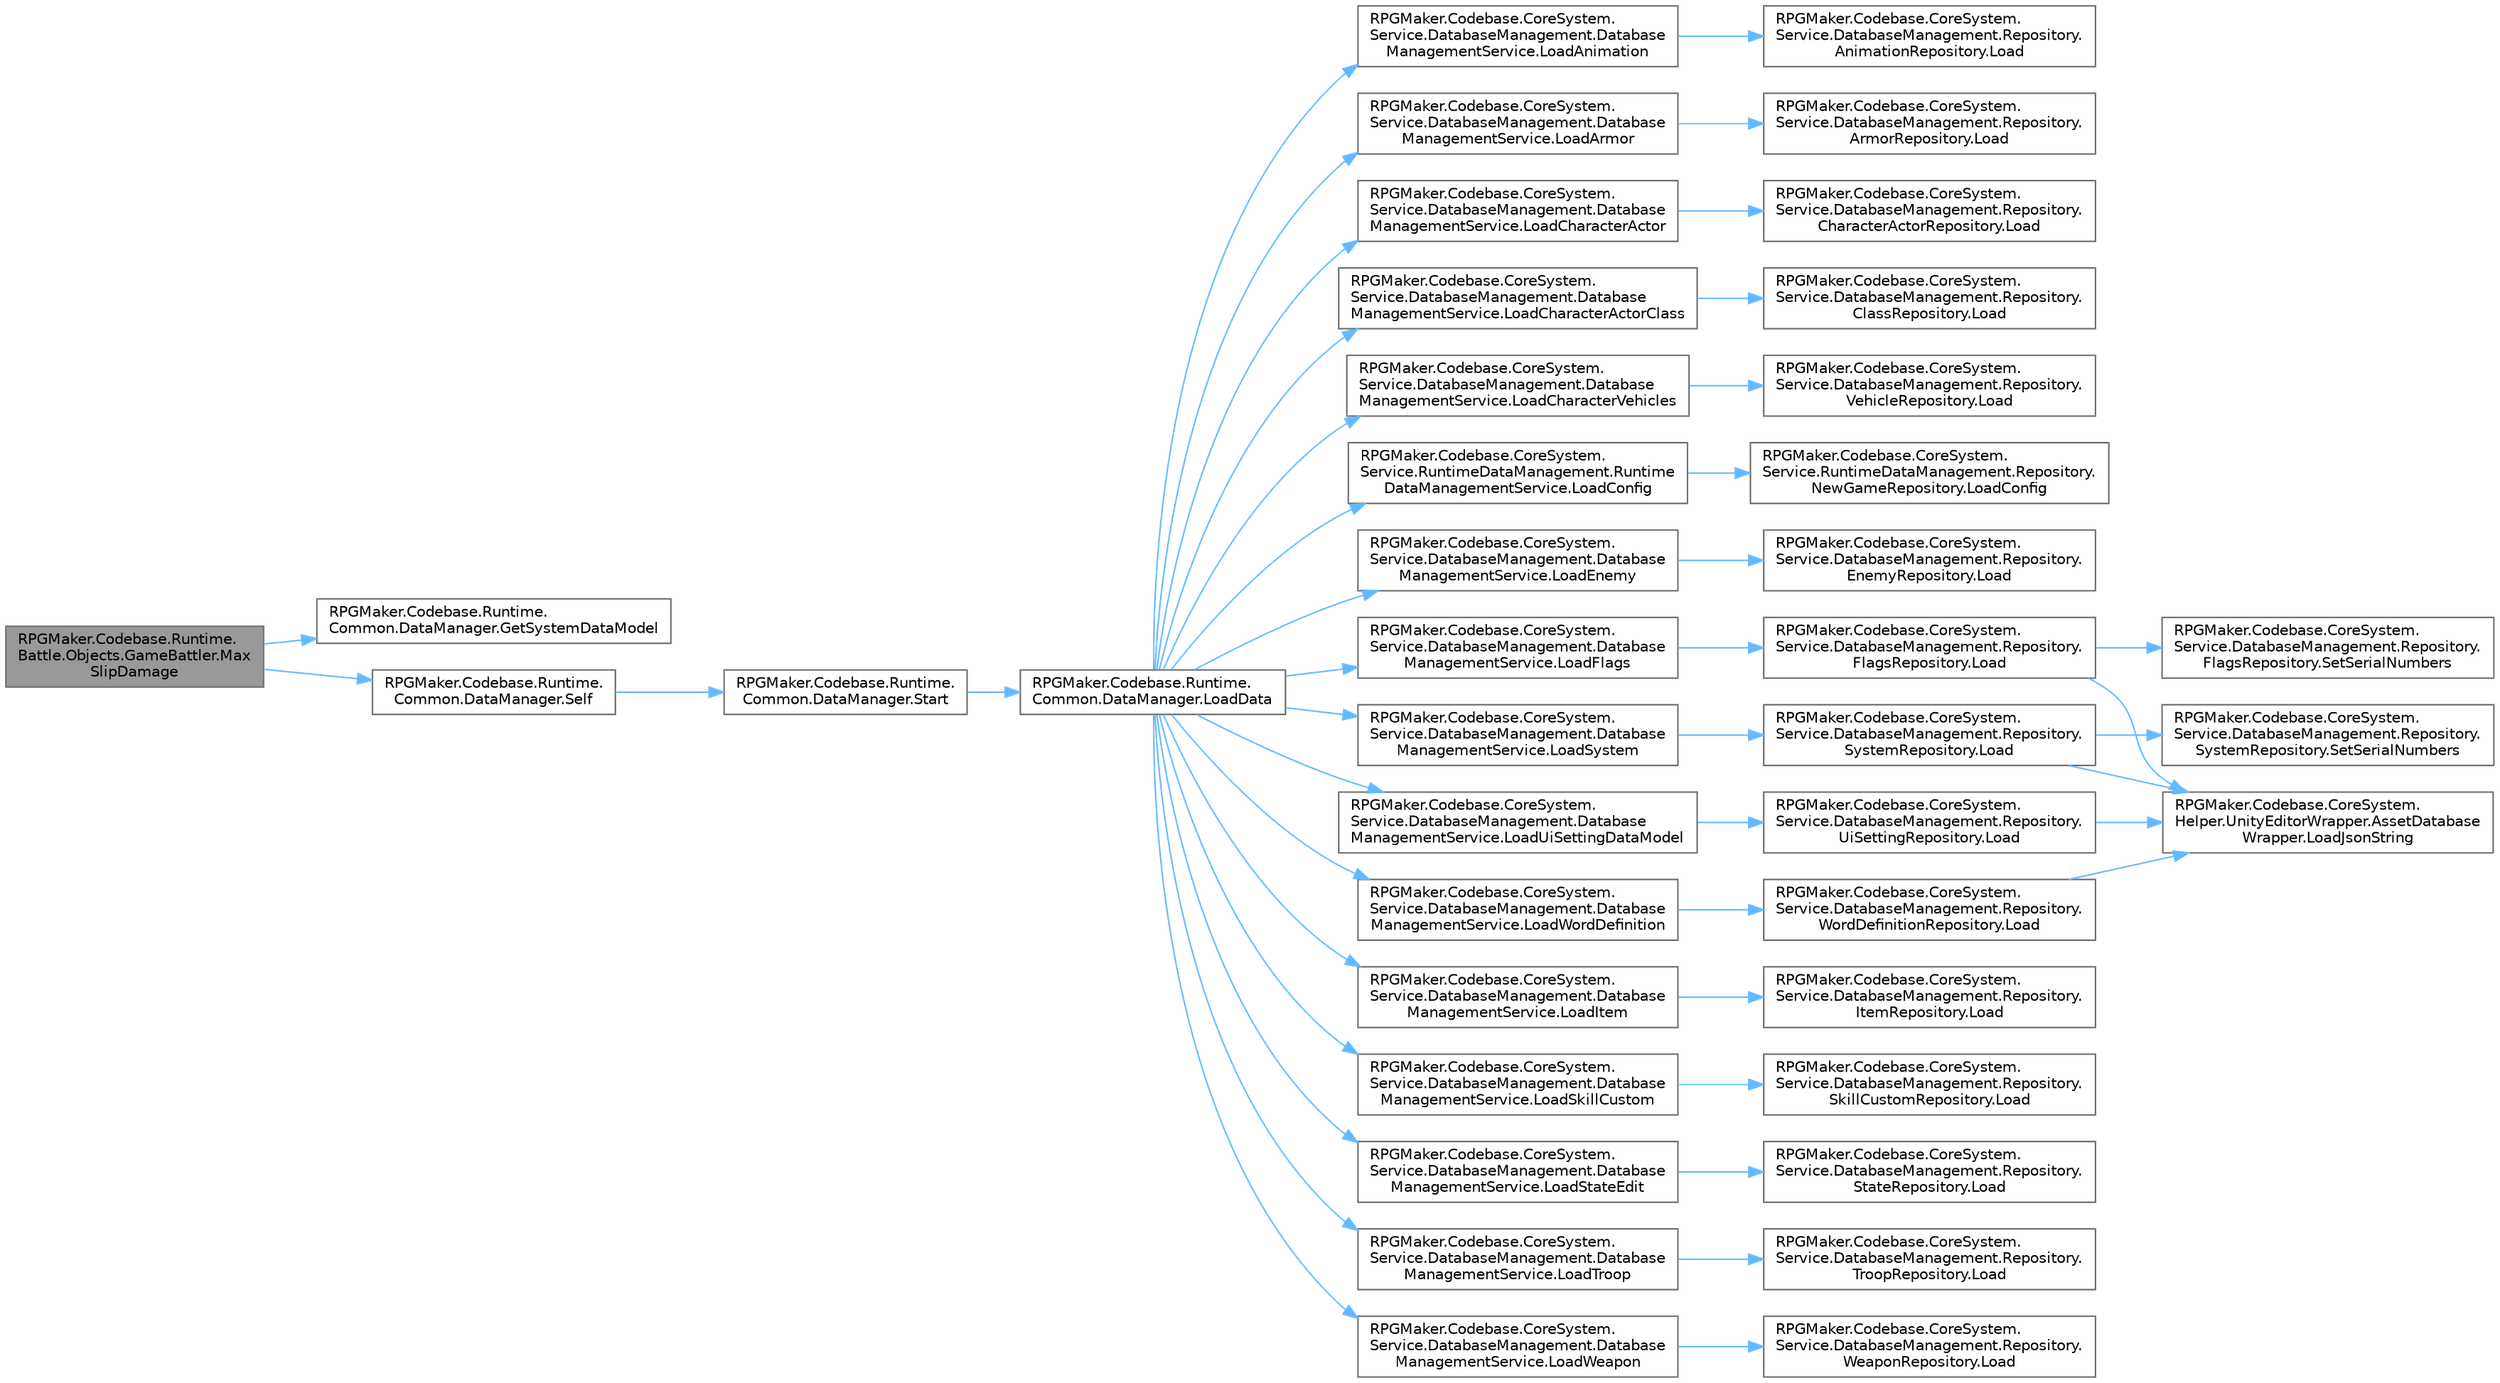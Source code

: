 digraph "RPGMaker.Codebase.Runtime.Battle.Objects.GameBattler.MaxSlipDamage"
{
 // LATEX_PDF_SIZE
  bgcolor="transparent";
  edge [fontname=Helvetica,fontsize=10,labelfontname=Helvetica,labelfontsize=10];
  node [fontname=Helvetica,fontsize=10,shape=box,height=0.2,width=0.4];
  rankdir="LR";
  Node1 [id="Node000001",label="RPGMaker.Codebase.Runtime.\lBattle.Objects.GameBattler.Max\lSlipDamage",height=0.2,width=0.4,color="gray40", fillcolor="grey60", style="filled", fontcolor="black",tooltip="速度(行動順を決定する)を設定"];
  Node1 -> Node2 [id="edge1_Node000001_Node000002",color="steelblue1",style="solid",tooltip=" "];
  Node2 [id="Node000002",label="RPGMaker.Codebase.Runtime.\lCommon.DataManager.GetSystemDataModel",height=0.2,width=0.4,color="grey40", fillcolor="white", style="filled",URL="$d5/d08/class_r_p_g_maker_1_1_codebase_1_1_runtime_1_1_common_1_1_data_manager.html#acdc0251471c3db50b36db22a1f9b9d83",tooltip=" "];
  Node1 -> Node3 [id="edge2_Node000001_Node000003",color="steelblue1",style="solid",tooltip=" "];
  Node3 [id="Node000003",label="RPGMaker.Codebase.Runtime.\lCommon.DataManager.Self",height=0.2,width=0.4,color="grey40", fillcolor="white", style="filled",URL="$d5/d08/class_r_p_g_maker_1_1_codebase_1_1_runtime_1_1_common_1_1_data_manager.html#a8f0a40fd71fe0a873d1905e106299934",tooltip=" "];
  Node3 -> Node4 [id="edge3_Node000003_Node000004",color="steelblue1",style="solid",tooltip=" "];
  Node4 [id="Node000004",label="RPGMaker.Codebase.Runtime.\lCommon.DataManager.Start",height=0.2,width=0.4,color="grey40", fillcolor="white", style="filled",URL="$d5/d08/class_r_p_g_maker_1_1_codebase_1_1_runtime_1_1_common_1_1_data_manager.html#ace8f5b29b336a071e6383ecdbe0f85c5",tooltip=" "];
  Node4 -> Node5 [id="edge4_Node000004_Node000005",color="steelblue1",style="solid",tooltip=" "];
  Node5 [id="Node000005",label="RPGMaker.Codebase.Runtime.\lCommon.DataManager.LoadData",height=0.2,width=0.4,color="grey40", fillcolor="white", style="filled",URL="$d5/d08/class_r_p_g_maker_1_1_codebase_1_1_runtime_1_1_common_1_1_data_manager.html#a42e1175b0a1dc3a225503e007043dc86",tooltip=" "];
  Node5 -> Node6 [id="edge5_Node000005_Node000006",color="steelblue1",style="solid",tooltip=" "];
  Node6 [id="Node000006",label="RPGMaker.Codebase.CoreSystem.\lService.DatabaseManagement.Database\lManagementService.LoadAnimation",height=0.2,width=0.4,color="grey40", fillcolor="white", style="filled",URL="$db/db0/class_r_p_g_maker_1_1_codebase_1_1_core_system_1_1_service_1_1_database_management_1_1_database_management_service.html#a24090092bb5f0e3f1a7f6d136a10cd22",tooltip=" "];
  Node6 -> Node7 [id="edge6_Node000006_Node000007",color="steelblue1",style="solid",tooltip=" "];
  Node7 [id="Node000007",label="RPGMaker.Codebase.CoreSystem.\lService.DatabaseManagement.Repository.\lAnimationRepository.Load",height=0.2,width=0.4,color="grey40", fillcolor="white", style="filled",URL="$d5/deb/class_r_p_g_maker_1_1_codebase_1_1_core_system_1_1_service_1_1_database_management_1_1_repository_1_1_animation_repository.html#a57c3d4731e6bfd18e15070a940e881f4",tooltip="読込"];
  Node5 -> Node8 [id="edge7_Node000005_Node000008",color="steelblue1",style="solid",tooltip=" "];
  Node8 [id="Node000008",label="RPGMaker.Codebase.CoreSystem.\lService.DatabaseManagement.Database\lManagementService.LoadArmor",height=0.2,width=0.4,color="grey40", fillcolor="white", style="filled",URL="$db/db0/class_r_p_g_maker_1_1_codebase_1_1_core_system_1_1_service_1_1_database_management_1_1_database_management_service.html#aa2e210bbbaf85d6ed1f74aa1170b786a",tooltip=" "];
  Node8 -> Node9 [id="edge8_Node000008_Node000009",color="steelblue1",style="solid",tooltip=" "];
  Node9 [id="Node000009",label="RPGMaker.Codebase.CoreSystem.\lService.DatabaseManagement.Repository.\lArmorRepository.Load",height=0.2,width=0.4,color="grey40", fillcolor="white", style="filled",URL="$d5/d5e/class_r_p_g_maker_1_1_codebase_1_1_core_system_1_1_service_1_1_database_management_1_1_repository_1_1_armor_repository.html#abae8269b1a2721fce734183fcc5f5205",tooltip=" "];
  Node5 -> Node10 [id="edge9_Node000005_Node000010",color="steelblue1",style="solid",tooltip=" "];
  Node10 [id="Node000010",label="RPGMaker.Codebase.CoreSystem.\lService.DatabaseManagement.Database\lManagementService.LoadCharacterActor",height=0.2,width=0.4,color="grey40", fillcolor="white", style="filled",URL="$db/db0/class_r_p_g_maker_1_1_codebase_1_1_core_system_1_1_service_1_1_database_management_1_1_database_management_service.html#afa56ff9a916ba5265719f6be7f2330e2",tooltip=" "];
  Node10 -> Node11 [id="edge10_Node000010_Node000011",color="steelblue1",style="solid",tooltip=" "];
  Node11 [id="Node000011",label="RPGMaker.Codebase.CoreSystem.\lService.DatabaseManagement.Repository.\lCharacterActorRepository.Load",height=0.2,width=0.4,color="grey40", fillcolor="white", style="filled",URL="$dc/d27/class_r_p_g_maker_1_1_codebase_1_1_core_system_1_1_service_1_1_database_management_1_1_repositor67544213d6af3013901ca89c3e4d5d21.html#a922f2ea3a0cd4543a7df7c51ed065242",tooltip=" "];
  Node5 -> Node12 [id="edge11_Node000005_Node000012",color="steelblue1",style="solid",tooltip=" "];
  Node12 [id="Node000012",label="RPGMaker.Codebase.CoreSystem.\lService.DatabaseManagement.Database\lManagementService.LoadCharacterActorClass",height=0.2,width=0.4,color="grey40", fillcolor="white", style="filled",URL="$db/db0/class_r_p_g_maker_1_1_codebase_1_1_core_system_1_1_service_1_1_database_management_1_1_database_management_service.html#a83d7b02d93737cf99a9e1b670f8fe4ea",tooltip=" "];
  Node12 -> Node13 [id="edge12_Node000012_Node000013",color="steelblue1",style="solid",tooltip=" "];
  Node13 [id="Node000013",label="RPGMaker.Codebase.CoreSystem.\lService.DatabaseManagement.Repository.\lClassRepository.Load",height=0.2,width=0.4,color="grey40", fillcolor="white", style="filled",URL="$d5/df3/class_r_p_g_maker_1_1_codebase_1_1_core_system_1_1_service_1_1_database_management_1_1_repository_1_1_class_repository.html#a68866c3982e5015e3aa1d0ff8b0e5767",tooltip=" "];
  Node5 -> Node14 [id="edge13_Node000005_Node000014",color="steelblue1",style="solid",tooltip=" "];
  Node14 [id="Node000014",label="RPGMaker.Codebase.CoreSystem.\lService.DatabaseManagement.Database\lManagementService.LoadCharacterVehicles",height=0.2,width=0.4,color="grey40", fillcolor="white", style="filled",URL="$db/db0/class_r_p_g_maker_1_1_codebase_1_1_core_system_1_1_service_1_1_database_management_1_1_database_management_service.html#a0b003a876f01ec9a754241a3df3836fc",tooltip=" "];
  Node14 -> Node15 [id="edge14_Node000014_Node000015",color="steelblue1",style="solid",tooltip=" "];
  Node15 [id="Node000015",label="RPGMaker.Codebase.CoreSystem.\lService.DatabaseManagement.Repository.\lVehicleRepository.Load",height=0.2,width=0.4,color="grey40", fillcolor="white", style="filled",URL="$dc/dcd/class_r_p_g_maker_1_1_codebase_1_1_core_system_1_1_service_1_1_database_management_1_1_repository_1_1_vehicle_repository.html#a15d84b4ebddf2ff353260ef2473589e6",tooltip=" "];
  Node5 -> Node16 [id="edge15_Node000005_Node000016",color="steelblue1",style="solid",tooltip=" "];
  Node16 [id="Node000016",label="RPGMaker.Codebase.CoreSystem.\lService.RuntimeDataManagement.Runtime\lDataManagementService.LoadConfig",height=0.2,width=0.4,color="grey40", fillcolor="white", style="filled",URL="$db/d7b/class_r_p_g_maker_1_1_codebase_1_1_core_system_1_1_service_1_1_runtime_data_management_1_1_runtime_data_management_service.html#a5d406eddf4f7129bc0a84639c9bffcbd",tooltip=" "];
  Node16 -> Node17 [id="edge16_Node000016_Node000017",color="steelblue1",style="solid",tooltip=" "];
  Node17 [id="Node000017",label="RPGMaker.Codebase.CoreSystem.\lService.RuntimeDataManagement.Repository.\lNewGameRepository.LoadConfig",height=0.2,width=0.4,color="grey40", fillcolor="white", style="filled",URL="$d5/d7b/class_r_p_g_maker_1_1_codebase_1_1_core_system_1_1_service_1_1_runtime_data_management_1_1_repository_1_1_new_game_repository.html#a49734fde3bf86a845b6d4757ac5a250c",tooltip="configの読み込み"];
  Node5 -> Node18 [id="edge17_Node000005_Node000018",color="steelblue1",style="solid",tooltip=" "];
  Node18 [id="Node000018",label="RPGMaker.Codebase.CoreSystem.\lService.DatabaseManagement.Database\lManagementService.LoadEnemy",height=0.2,width=0.4,color="grey40", fillcolor="white", style="filled",URL="$db/db0/class_r_p_g_maker_1_1_codebase_1_1_core_system_1_1_service_1_1_database_management_1_1_database_management_service.html#a56946e6c58a5ec0f4641533476d5982c",tooltip=" "];
  Node18 -> Node19 [id="edge18_Node000018_Node000019",color="steelblue1",style="solid",tooltip=" "];
  Node19 [id="Node000019",label="RPGMaker.Codebase.CoreSystem.\lService.DatabaseManagement.Repository.\lEnemyRepository.Load",height=0.2,width=0.4,color="grey40", fillcolor="white", style="filled",URL="$d4/d59/class_r_p_g_maker_1_1_codebase_1_1_core_system_1_1_service_1_1_database_management_1_1_repository_1_1_enemy_repository.html#a4c469baf54782a4c3411f345784e7f5c",tooltip=" "];
  Node5 -> Node20 [id="edge19_Node000005_Node000020",color="steelblue1",style="solid",tooltip=" "];
  Node20 [id="Node000020",label="RPGMaker.Codebase.CoreSystem.\lService.DatabaseManagement.Database\lManagementService.LoadFlags",height=0.2,width=0.4,color="grey40", fillcolor="white", style="filled",URL="$db/db0/class_r_p_g_maker_1_1_codebase_1_1_core_system_1_1_service_1_1_database_management_1_1_database_management_service.html#a5eb2954667a7f994c25194d12c5a2602",tooltip=" "];
  Node20 -> Node21 [id="edge20_Node000020_Node000021",color="steelblue1",style="solid",tooltip=" "];
  Node21 [id="Node000021",label="RPGMaker.Codebase.CoreSystem.\lService.DatabaseManagement.Repository.\lFlagsRepository.Load",height=0.2,width=0.4,color="grey40", fillcolor="white", style="filled",URL="$dd/db4/class_r_p_g_maker_1_1_codebase_1_1_core_system_1_1_service_1_1_database_management_1_1_repository_1_1_flags_repository.html#a0410340db193ba2dd6d34cbbc9de1925",tooltip=" "];
  Node21 -> Node22 [id="edge21_Node000021_Node000022",color="steelblue1",style="solid",tooltip=" "];
  Node22 [id="Node000022",label="RPGMaker.Codebase.CoreSystem.\lHelper.UnityEditorWrapper.AssetDatabase\lWrapper.LoadJsonString",height=0.2,width=0.4,color="grey40", fillcolor="white", style="filled",URL="$d9/d20/class_r_p_g_maker_1_1_codebase_1_1_core_system_1_1_helper_1_1_unity_editor_wrapper_1_1_asset_database_wrapper.html#ab1557b81ee60a7dc4f85349106fe4244",tooltip=" "];
  Node21 -> Node23 [id="edge22_Node000021_Node000023",color="steelblue1",style="solid",tooltip=" "];
  Node23 [id="Node000023",label="RPGMaker.Codebase.CoreSystem.\lService.DatabaseManagement.Repository.\lFlagsRepository.SetSerialNumbers",height=0.2,width=0.4,color="grey40", fillcolor="white", style="filled",URL="$dd/db4/class_r_p_g_maker_1_1_codebase_1_1_core_system_1_1_service_1_1_database_management_1_1_repository_1_1_flags_repository.html#a10a266f539262611885aa217176790b3",tooltip=" "];
  Node5 -> Node24 [id="edge23_Node000005_Node000024",color="steelblue1",style="solid",tooltip=" "];
  Node24 [id="Node000024",label="RPGMaker.Codebase.CoreSystem.\lService.DatabaseManagement.Database\lManagementService.LoadItem",height=0.2,width=0.4,color="grey40", fillcolor="white", style="filled",URL="$db/db0/class_r_p_g_maker_1_1_codebase_1_1_core_system_1_1_service_1_1_database_management_1_1_database_management_service.html#a0447e9903c05f13e630c3523647e80a4",tooltip=" "];
  Node24 -> Node25 [id="edge24_Node000024_Node000025",color="steelblue1",style="solid",tooltip=" "];
  Node25 [id="Node000025",label="RPGMaker.Codebase.CoreSystem.\lService.DatabaseManagement.Repository.\lItemRepository.Load",height=0.2,width=0.4,color="grey40", fillcolor="white", style="filled",URL="$dd/d1d/class_r_p_g_maker_1_1_codebase_1_1_core_system_1_1_service_1_1_database_management_1_1_repository_1_1_item_repository.html#a46360e92f219e5394a8c6e09b8424ac4",tooltip=" "];
  Node5 -> Node26 [id="edge25_Node000005_Node000026",color="steelblue1",style="solid",tooltip=" "];
  Node26 [id="Node000026",label="RPGMaker.Codebase.CoreSystem.\lService.DatabaseManagement.Database\lManagementService.LoadSkillCustom",height=0.2,width=0.4,color="grey40", fillcolor="white", style="filled",URL="$db/db0/class_r_p_g_maker_1_1_codebase_1_1_core_system_1_1_service_1_1_database_management_1_1_database_management_service.html#a10afc5f75507a17db5197e23a2cdd4cc",tooltip=" "];
  Node26 -> Node27 [id="edge26_Node000026_Node000027",color="steelblue1",style="solid",tooltip=" "];
  Node27 [id="Node000027",label="RPGMaker.Codebase.CoreSystem.\lService.DatabaseManagement.Repository.\lSkillCustomRepository.Load",height=0.2,width=0.4,color="grey40", fillcolor="white", style="filled",URL="$df/d9d/class_r_p_g_maker_1_1_codebase_1_1_core_system_1_1_service_1_1_database_management_1_1_repository_1_1_skill_custom_repository.html#ae8576dea83a59030d096cb450316877a",tooltip=" "];
  Node5 -> Node28 [id="edge27_Node000005_Node000028",color="steelblue1",style="solid",tooltip=" "];
  Node28 [id="Node000028",label="RPGMaker.Codebase.CoreSystem.\lService.DatabaseManagement.Database\lManagementService.LoadStateEdit",height=0.2,width=0.4,color="grey40", fillcolor="white", style="filled",URL="$db/db0/class_r_p_g_maker_1_1_codebase_1_1_core_system_1_1_service_1_1_database_management_1_1_database_management_service.html#a2fa87c0d4f1431414d67e4943a14ae56",tooltip=" "];
  Node28 -> Node29 [id="edge28_Node000028_Node000029",color="steelblue1",style="solid",tooltip=" "];
  Node29 [id="Node000029",label="RPGMaker.Codebase.CoreSystem.\lService.DatabaseManagement.Repository.\lStateRepository.Load",height=0.2,width=0.4,color="grey40", fillcolor="white", style="filled",URL="$d0/d34/class_r_p_g_maker_1_1_codebase_1_1_core_system_1_1_service_1_1_database_management_1_1_repository_1_1_state_repository.html#ae700731c7143cb48f543dce028e3b808",tooltip=" "];
  Node5 -> Node30 [id="edge29_Node000005_Node000030",color="steelblue1",style="solid",tooltip=" "];
  Node30 [id="Node000030",label="RPGMaker.Codebase.CoreSystem.\lService.DatabaseManagement.Database\lManagementService.LoadSystem",height=0.2,width=0.4,color="grey40", fillcolor="white", style="filled",URL="$db/db0/class_r_p_g_maker_1_1_codebase_1_1_core_system_1_1_service_1_1_database_management_1_1_database_management_service.html#ab14ced87348b79b244d7a5d975e80d25",tooltip=" "];
  Node30 -> Node31 [id="edge30_Node000030_Node000031",color="steelblue1",style="solid",tooltip=" "];
  Node31 [id="Node000031",label="RPGMaker.Codebase.CoreSystem.\lService.DatabaseManagement.Repository.\lSystemRepository.Load",height=0.2,width=0.4,color="grey40", fillcolor="white", style="filled",URL="$d6/d55/class_r_p_g_maker_1_1_codebase_1_1_core_system_1_1_service_1_1_database_management_1_1_repository_1_1_system_repository.html#a6d927c51392219fbfa48ae9c798c39d6",tooltip=" "];
  Node31 -> Node22 [id="edge31_Node000031_Node000022",color="steelblue1",style="solid",tooltip=" "];
  Node31 -> Node32 [id="edge32_Node000031_Node000032",color="steelblue1",style="solid",tooltip=" "];
  Node32 [id="Node000032",label="RPGMaker.Codebase.CoreSystem.\lService.DatabaseManagement.Repository.\lSystemRepository.SetSerialNumbers",height=0.2,width=0.4,color="grey40", fillcolor="white", style="filled",URL="$d6/d55/class_r_p_g_maker_1_1_codebase_1_1_core_system_1_1_service_1_1_database_management_1_1_repository_1_1_system_repository.html#ab6443a80e6b601514993f1ae8a7ffc1a",tooltip=" "];
  Node5 -> Node33 [id="edge33_Node000005_Node000033",color="steelblue1",style="solid",tooltip=" "];
  Node33 [id="Node000033",label="RPGMaker.Codebase.CoreSystem.\lService.DatabaseManagement.Database\lManagementService.LoadTroop",height=0.2,width=0.4,color="grey40", fillcolor="white", style="filled",URL="$db/db0/class_r_p_g_maker_1_1_codebase_1_1_core_system_1_1_service_1_1_database_management_1_1_database_management_service.html#a3f54f10563c3611839ddd3dfa5b65c13",tooltip=" "];
  Node33 -> Node34 [id="edge34_Node000033_Node000034",color="steelblue1",style="solid",tooltip=" "];
  Node34 [id="Node000034",label="RPGMaker.Codebase.CoreSystem.\lService.DatabaseManagement.Repository.\lTroopRepository.Load",height=0.2,width=0.4,color="grey40", fillcolor="white", style="filled",URL="$d6/d3e/class_r_p_g_maker_1_1_codebase_1_1_core_system_1_1_service_1_1_database_management_1_1_repository_1_1_troop_repository.html#a1568465e84b17234f4bd5c53981bf94e",tooltip=" "];
  Node5 -> Node35 [id="edge35_Node000005_Node000035",color="steelblue1",style="solid",tooltip=" "];
  Node35 [id="Node000035",label="RPGMaker.Codebase.CoreSystem.\lService.DatabaseManagement.Database\lManagementService.LoadUiSettingDataModel",height=0.2,width=0.4,color="grey40", fillcolor="white", style="filled",URL="$db/db0/class_r_p_g_maker_1_1_codebase_1_1_core_system_1_1_service_1_1_database_management_1_1_database_management_service.html#ad73cc18191cf3d29c31d27f90e712965",tooltip=" "];
  Node35 -> Node36 [id="edge36_Node000035_Node000036",color="steelblue1",style="solid",tooltip=" "];
  Node36 [id="Node000036",label="RPGMaker.Codebase.CoreSystem.\lService.DatabaseManagement.Repository.\lUiSettingRepository.Load",height=0.2,width=0.4,color="grey40", fillcolor="white", style="filled",URL="$de/d41/class_r_p_g_maker_1_1_codebase_1_1_core_system_1_1_service_1_1_database_management_1_1_repository_1_1_ui_setting_repository.html#ac1cdb3a6a832b108f7c8029b1e573402",tooltip=" "];
  Node36 -> Node22 [id="edge37_Node000036_Node000022",color="steelblue1",style="solid",tooltip=" "];
  Node5 -> Node37 [id="edge38_Node000005_Node000037",color="steelblue1",style="solid",tooltip=" "];
  Node37 [id="Node000037",label="RPGMaker.Codebase.CoreSystem.\lService.DatabaseManagement.Database\lManagementService.LoadWeapon",height=0.2,width=0.4,color="grey40", fillcolor="white", style="filled",URL="$db/db0/class_r_p_g_maker_1_1_codebase_1_1_core_system_1_1_service_1_1_database_management_1_1_database_management_service.html#a14b53a047484b6c81f8e570ff47134af",tooltip=" "];
  Node37 -> Node38 [id="edge39_Node000037_Node000038",color="steelblue1",style="solid",tooltip=" "];
  Node38 [id="Node000038",label="RPGMaker.Codebase.CoreSystem.\lService.DatabaseManagement.Repository.\lWeaponRepository.Load",height=0.2,width=0.4,color="grey40", fillcolor="white", style="filled",URL="$de/d23/class_r_p_g_maker_1_1_codebase_1_1_core_system_1_1_service_1_1_database_management_1_1_repository_1_1_weapon_repository.html#a234682fdd452ea066e287d631bf73fb1",tooltip=" "];
  Node5 -> Node39 [id="edge40_Node000005_Node000039",color="steelblue1",style="solid",tooltip=" "];
  Node39 [id="Node000039",label="RPGMaker.Codebase.CoreSystem.\lService.DatabaseManagement.Database\lManagementService.LoadWordDefinition",height=0.2,width=0.4,color="grey40", fillcolor="white", style="filled",URL="$db/db0/class_r_p_g_maker_1_1_codebase_1_1_core_system_1_1_service_1_1_database_management_1_1_database_management_service.html#a293b136d822c9c73495b354502306eb1",tooltip=" "];
  Node39 -> Node40 [id="edge41_Node000039_Node000040",color="steelblue1",style="solid",tooltip=" "];
  Node40 [id="Node000040",label="RPGMaker.Codebase.CoreSystem.\lService.DatabaseManagement.Repository.\lWordDefinitionRepository.Load",height=0.2,width=0.4,color="grey40", fillcolor="white", style="filled",URL="$d0/d25/class_r_p_g_maker_1_1_codebase_1_1_core_system_1_1_service_1_1_database_management_1_1_repositor810f9e3871d1afeaa788d9c5df5cdd13.html#a22cf8097c61cc9eed93d23acbe6c57d1",tooltip=" "];
  Node40 -> Node22 [id="edge42_Node000040_Node000022",color="steelblue1",style="solid",tooltip=" "];
}
